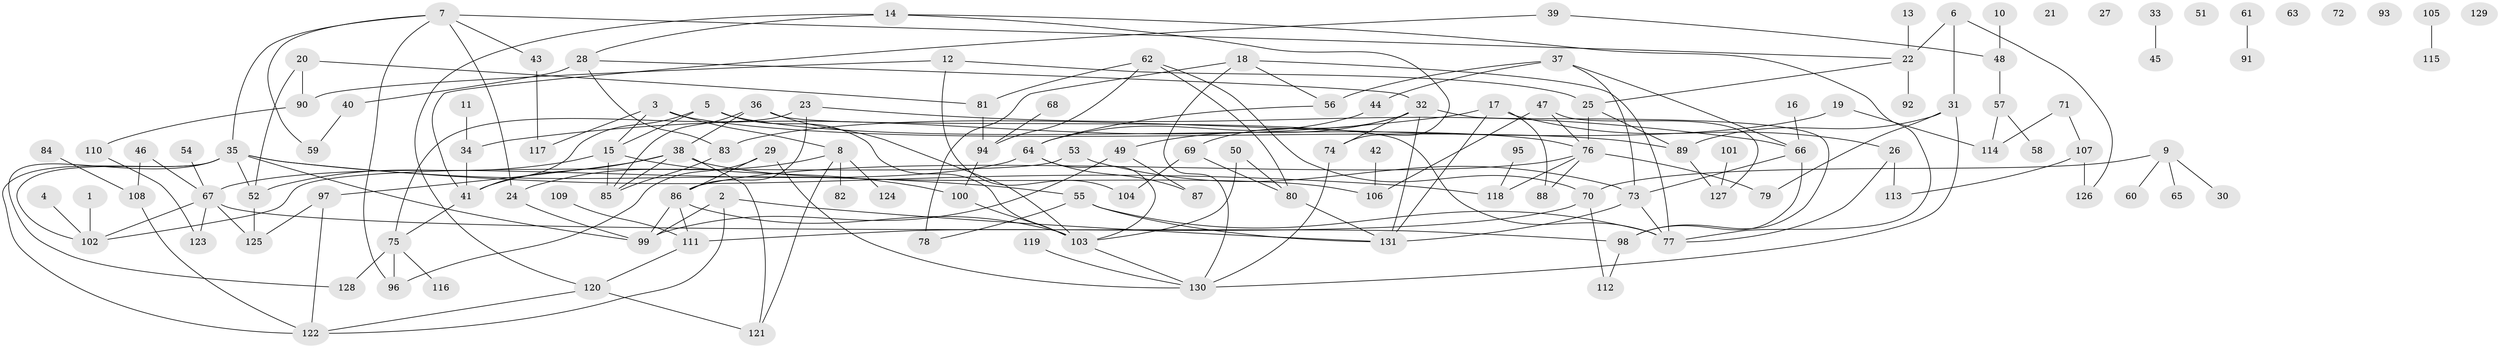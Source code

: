 // coarse degree distribution, {4: 0.10526315789473684, 6: 0.03508771929824561, 9: 0.07017543859649122, 1: 0.21052631578947367, 5: 0.05263157894736842, 13: 0.03508771929824561, 12: 0.017543859649122806, 0: 0.17543859649122806, 3: 0.15789473684210525, 7: 0.03508771929824561, 2: 0.05263157894736842, 10: 0.017543859649122806, 8: 0.03508771929824561}
// Generated by graph-tools (version 1.1) at 2025/16/03/04/25 18:16:40]
// undirected, 131 vertices, 188 edges
graph export_dot {
graph [start="1"]
  node [color=gray90,style=filled];
  1;
  2;
  3;
  4;
  5;
  6;
  7;
  8;
  9;
  10;
  11;
  12;
  13;
  14;
  15;
  16;
  17;
  18;
  19;
  20;
  21;
  22;
  23;
  24;
  25;
  26;
  27;
  28;
  29;
  30;
  31;
  32;
  33;
  34;
  35;
  36;
  37;
  38;
  39;
  40;
  41;
  42;
  43;
  44;
  45;
  46;
  47;
  48;
  49;
  50;
  51;
  52;
  53;
  54;
  55;
  56;
  57;
  58;
  59;
  60;
  61;
  62;
  63;
  64;
  65;
  66;
  67;
  68;
  69;
  70;
  71;
  72;
  73;
  74;
  75;
  76;
  77;
  78;
  79;
  80;
  81;
  82;
  83;
  84;
  85;
  86;
  87;
  88;
  89;
  90;
  91;
  92;
  93;
  94;
  95;
  96;
  97;
  98;
  99;
  100;
  101;
  102;
  103;
  104;
  105;
  106;
  107;
  108;
  109;
  110;
  111;
  112;
  113;
  114;
  115;
  116;
  117;
  118;
  119;
  120;
  121;
  122;
  123;
  124;
  125;
  126;
  127;
  128;
  129;
  130;
  131;
  1 -- 102;
  2 -- 99;
  2 -- 122;
  2 -- 131;
  3 -- 8;
  3 -- 15;
  3 -- 89;
  3 -- 117;
  4 -- 102;
  5 -- 15;
  5 -- 41;
  5 -- 76;
  5 -- 103;
  6 -- 22;
  6 -- 31;
  6 -- 126;
  7 -- 22;
  7 -- 24;
  7 -- 35;
  7 -- 43;
  7 -- 59;
  7 -- 96;
  8 -- 24;
  8 -- 82;
  8 -- 121;
  8 -- 124;
  9 -- 30;
  9 -- 60;
  9 -- 65;
  9 -- 70;
  10 -- 48;
  11 -- 34;
  12 -- 25;
  12 -- 90;
  12 -- 104;
  13 -- 22;
  14 -- 28;
  14 -- 74;
  14 -- 77;
  14 -- 120;
  15 -- 52;
  15 -- 85;
  15 -- 100;
  16 -- 66;
  17 -- 26;
  17 -- 34;
  17 -- 88;
  17 -- 131;
  18 -- 56;
  18 -- 77;
  18 -- 78;
  18 -- 130;
  19 -- 83;
  19 -- 114;
  20 -- 52;
  20 -- 81;
  20 -- 90;
  22 -- 25;
  22 -- 92;
  23 -- 66;
  23 -- 75;
  23 -- 86;
  24 -- 99;
  25 -- 76;
  25 -- 89;
  26 -- 77;
  26 -- 113;
  28 -- 32;
  28 -- 40;
  28 -- 83;
  29 -- 86;
  29 -- 96;
  29 -- 130;
  31 -- 79;
  31 -- 89;
  31 -- 130;
  32 -- 49;
  32 -- 69;
  32 -- 74;
  32 -- 98;
  32 -- 131;
  33 -- 45;
  34 -- 41;
  35 -- 52;
  35 -- 55;
  35 -- 99;
  35 -- 102;
  35 -- 118;
  35 -- 122;
  35 -- 128;
  36 -- 38;
  36 -- 77;
  36 -- 85;
  36 -- 103;
  37 -- 44;
  37 -- 56;
  37 -- 66;
  37 -- 73;
  38 -- 41;
  38 -- 85;
  38 -- 97;
  38 -- 106;
  38 -- 121;
  39 -- 41;
  39 -- 48;
  40 -- 59;
  41 -- 75;
  42 -- 106;
  43 -- 117;
  44 -- 64;
  46 -- 67;
  46 -- 108;
  47 -- 76;
  47 -- 106;
  47 -- 127;
  48 -- 57;
  49 -- 87;
  49 -- 99;
  50 -- 80;
  50 -- 103;
  52 -- 125;
  53 -- 73;
  53 -- 102;
  54 -- 67;
  55 -- 77;
  55 -- 78;
  55 -- 131;
  56 -- 64;
  57 -- 58;
  57 -- 114;
  61 -- 91;
  62 -- 70;
  62 -- 80;
  62 -- 81;
  62 -- 94;
  64 -- 67;
  64 -- 87;
  64 -- 103;
  66 -- 73;
  66 -- 98;
  67 -- 98;
  67 -- 102;
  67 -- 123;
  67 -- 125;
  68 -- 94;
  69 -- 80;
  69 -- 104;
  70 -- 111;
  70 -- 112;
  71 -- 107;
  71 -- 114;
  73 -- 77;
  73 -- 131;
  74 -- 130;
  75 -- 96;
  75 -- 116;
  75 -- 128;
  76 -- 79;
  76 -- 86;
  76 -- 88;
  76 -- 118;
  80 -- 131;
  81 -- 94;
  83 -- 85;
  84 -- 108;
  86 -- 99;
  86 -- 103;
  86 -- 111;
  89 -- 127;
  90 -- 110;
  94 -- 100;
  95 -- 118;
  97 -- 122;
  97 -- 125;
  98 -- 112;
  100 -- 103;
  101 -- 127;
  103 -- 130;
  105 -- 115;
  107 -- 113;
  107 -- 126;
  108 -- 122;
  109 -- 111;
  110 -- 123;
  111 -- 120;
  119 -- 130;
  120 -- 121;
  120 -- 122;
}

